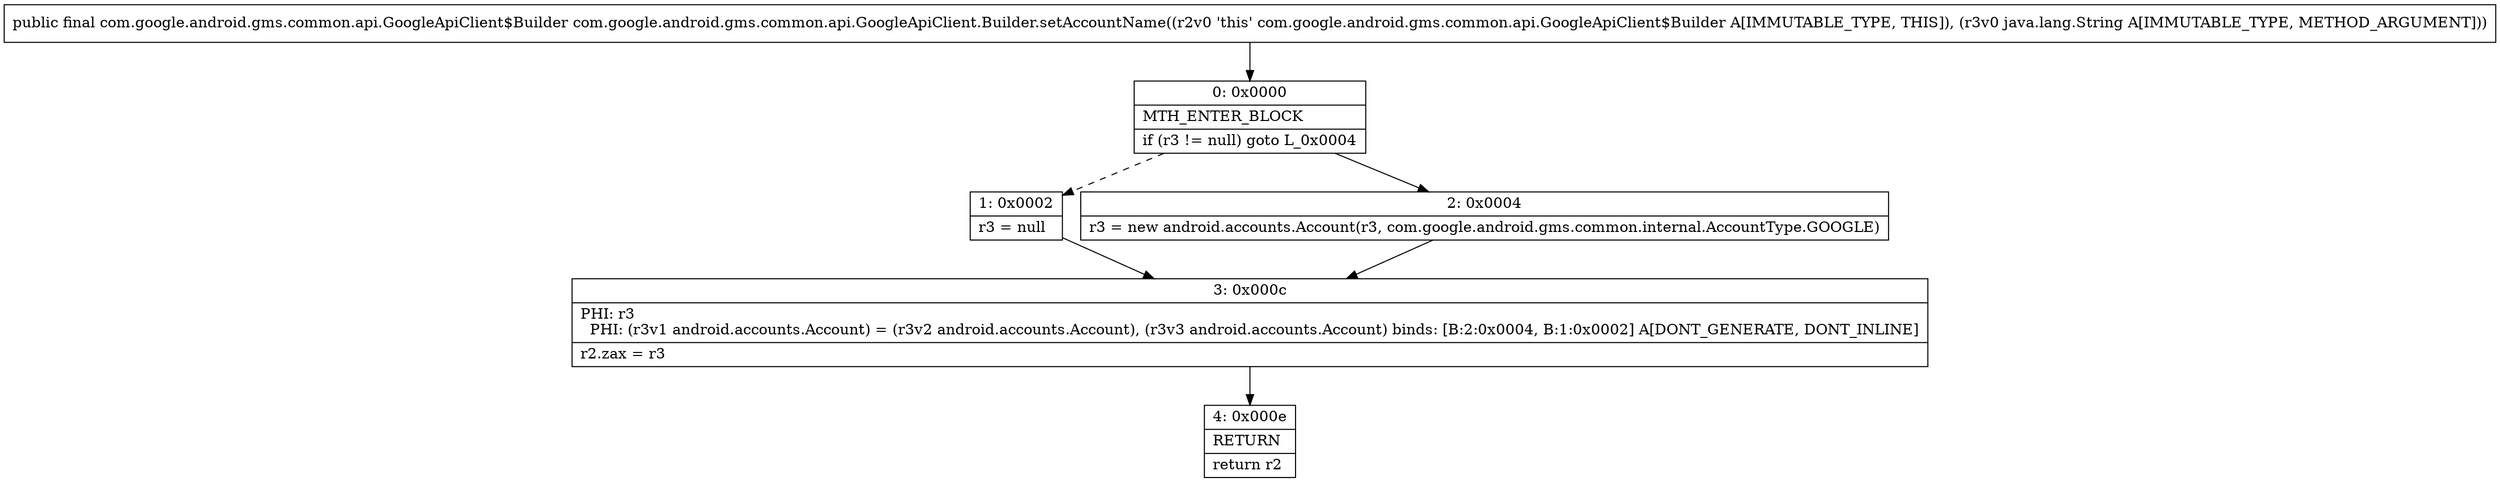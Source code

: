 digraph "CFG forcom.google.android.gms.common.api.GoogleApiClient.Builder.setAccountName(Ljava\/lang\/String;)Lcom\/google\/android\/gms\/common\/api\/GoogleApiClient$Builder;" {
Node_0 [shape=record,label="{0\:\ 0x0000|MTH_ENTER_BLOCK\l|if (r3 != null) goto L_0x0004\l}"];
Node_1 [shape=record,label="{1\:\ 0x0002|r3 = null\l}"];
Node_2 [shape=record,label="{2\:\ 0x0004|r3 = new android.accounts.Account(r3, com.google.android.gms.common.internal.AccountType.GOOGLE)\l}"];
Node_3 [shape=record,label="{3\:\ 0x000c|PHI: r3 \l  PHI: (r3v1 android.accounts.Account) = (r3v2 android.accounts.Account), (r3v3 android.accounts.Account) binds: [B:2:0x0004, B:1:0x0002] A[DONT_GENERATE, DONT_INLINE]\l|r2.zax = r3\l}"];
Node_4 [shape=record,label="{4\:\ 0x000e|RETURN\l|return r2\l}"];
MethodNode[shape=record,label="{public final com.google.android.gms.common.api.GoogleApiClient$Builder com.google.android.gms.common.api.GoogleApiClient.Builder.setAccountName((r2v0 'this' com.google.android.gms.common.api.GoogleApiClient$Builder A[IMMUTABLE_TYPE, THIS]), (r3v0 java.lang.String A[IMMUTABLE_TYPE, METHOD_ARGUMENT])) }"];
MethodNode -> Node_0;
Node_0 -> Node_1[style=dashed];
Node_0 -> Node_2;
Node_1 -> Node_3;
Node_2 -> Node_3;
Node_3 -> Node_4;
}


